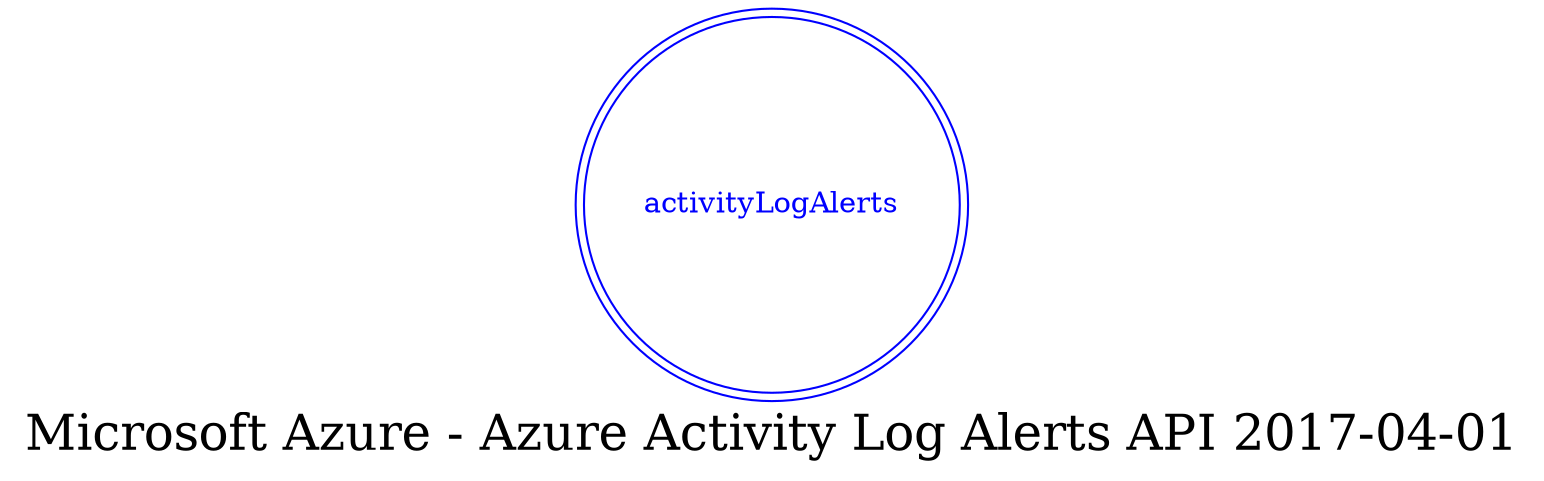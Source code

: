 digraph LexiconGraph {
graph[label="Microsoft Azure - Azure Activity Log Alerts API 2017-04-01", fontsize=24]
splines=true
"activityLogAlerts" [color=blue, fontcolor=blue, shape=doublecircle]
}
